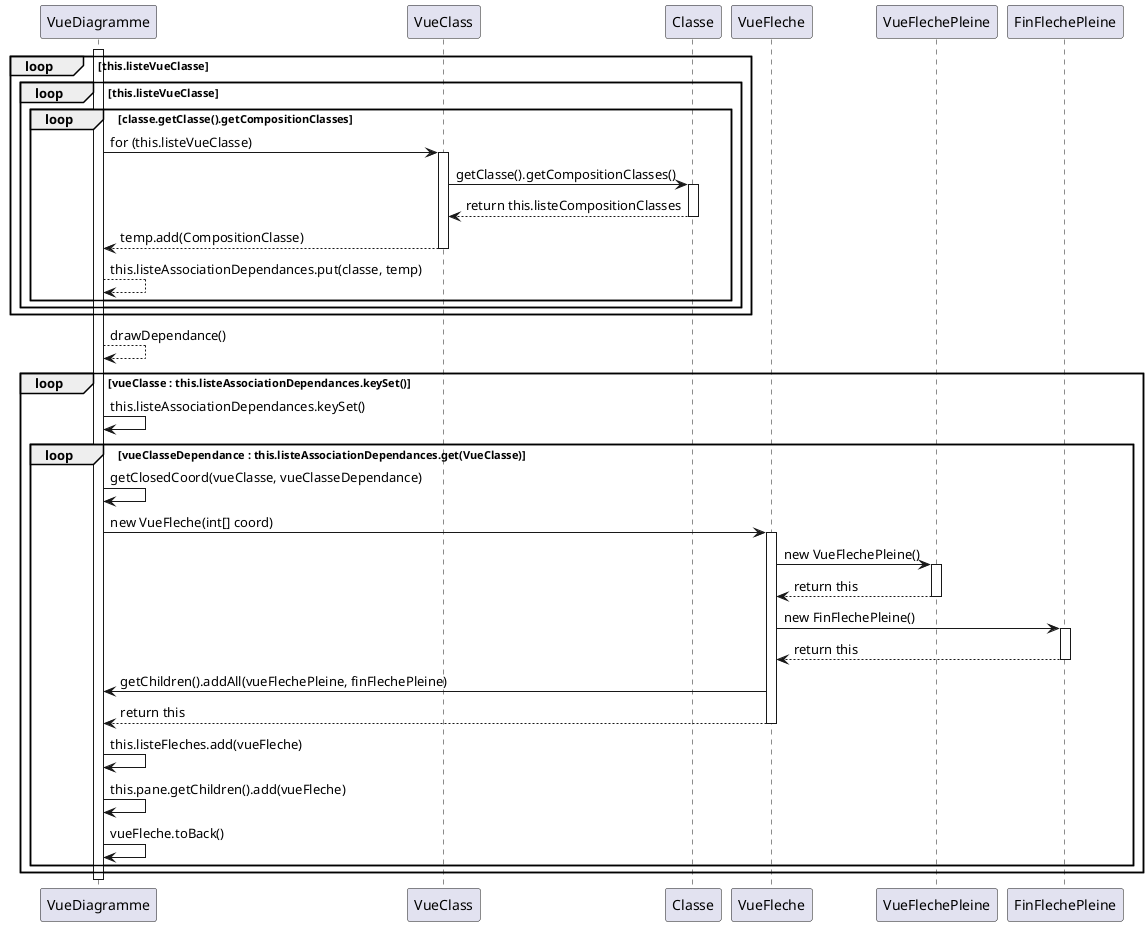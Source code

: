 @startuml

participant "VueDiagramme" as VD
participant "VueClass" as VC 
participant "Classe" as M
participant "VueFleche" as VF
participant "VueFlechePleine" as VFP
participant "FinFlechePleine" as FFP

loop this.listeVueClasse
    loop this.listeVueClasse
        activate VD
        loop classe.getClasse().getCompositionClasses
            VD -> VC : for (this.listeVueClasse)
            activate VC
            
            VC -> M : getClasse().getCompositionClasses()
            activate M
            M --> VC : return this.listeCompositionClasses
            deactivate M
            VC --> VD : temp.add(CompositionClasse)
            deactivate VC
            VD --> VD : this.listeAssociationDependances.put(classe, temp)
        end
        
    end
end

VD --> VD : drawDependance()
loop vueClasse : this.listeAssociationDependances.keySet()
    VD -> VD : this.listeAssociationDependances.keySet()
    loop vueClasseDependance : this.listeAssociationDependances.get(VueClasse)
        VD -> VD : getClosedCoord(vueClasse, vueClasseDependance)
        VD -> VF : new VueFleche(int[] coord)
        activate VF
        VF -> VFP : new VueFlechePleine()
        activate VFP
        VFP --> VF : return this
        deactivate VFP
        VF -> FFP : new FinFlechePleine()
        activate FFP
        FFP --> VF : return this
        deactivate FFP
        VF -> VD : getChildren().addAll(vueFlechePleine, finFlechePleine)
        VF --> VD : return this
        deactivate VF
        VD -> VD : this.listeFleches.add(vueFleche)
        VD -> VD : this.pane.getChildren().add(vueFleche)
        VD -> VD : vueFleche.toBack()
    end
    deactivate VC


end
deactivate VD


@enduml
